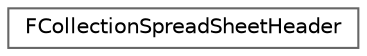 digraph "Graphical Class Hierarchy"
{
 // INTERACTIVE_SVG=YES
 // LATEX_PDF_SIZE
  bgcolor="transparent";
  edge [fontname=Helvetica,fontsize=10,labelfontname=Helvetica,labelfontsize=10];
  node [fontname=Helvetica,fontsize=10,shape=box,height=0.2,width=0.4];
  rankdir="LR";
  Node0 [id="Node000000",label="FCollectionSpreadSheetHeader",height=0.2,width=0.4,color="grey40", fillcolor="white", style="filled",URL="$d0/d13/structFCollectionSpreadSheetHeader.html",tooltip="Header 1st column possible values: Transform Index/Face Index/Vertex Index based on the OutputType 2n..."];
}
